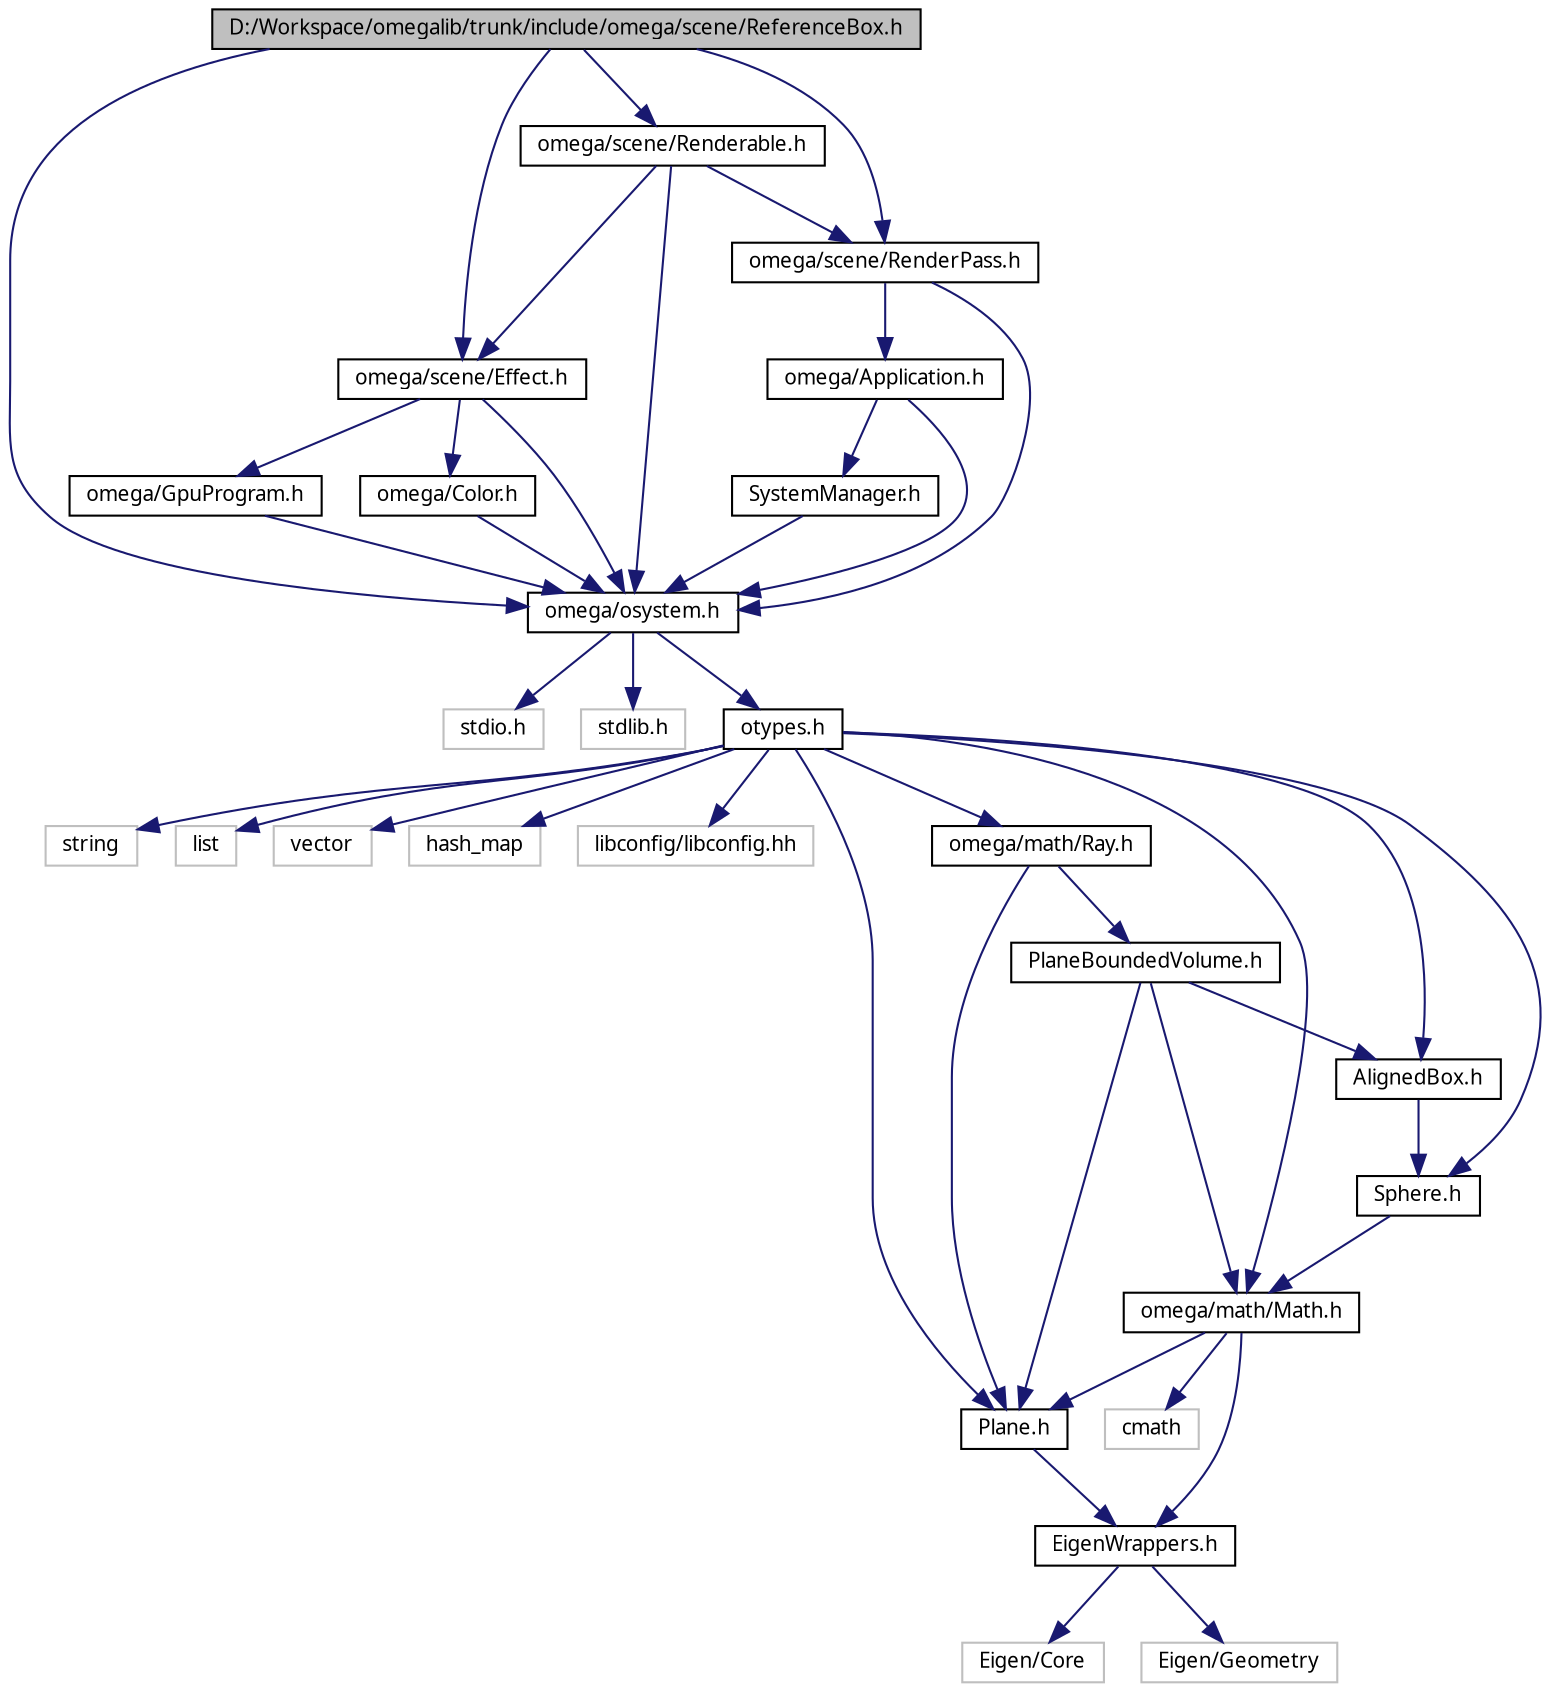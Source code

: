 digraph G
{
  bgcolor="transparent";
  edge [fontname="FreeSans.ttf",fontsize="10",labelfontname="FreeSans.ttf",labelfontsize="10"];
  node [fontname="FreeSans.ttf",fontsize="10",shape=record];
  Node1 [label="D:/Workspace/omegalib/trunk/include/omega/scene/ReferenceBox.h",height=0.2,width=0.4,color="black", fillcolor="grey75", style="filled" fontcolor="black"];
  Node1 -> Node2 [color="midnightblue",fontsize="10",style="solid",fontname="FreeSans.ttf"];
  Node2 [label="omega/osystem.h",height=0.2,width=0.4,color="black",URL="$osystem_8h.html"];
  Node2 -> Node3 [color="midnightblue",fontsize="10",style="solid",fontname="FreeSans.ttf"];
  Node3 [label="stdio.h",height=0.2,width=0.4,color="grey75"];
  Node2 -> Node4 [color="midnightblue",fontsize="10",style="solid",fontname="FreeSans.ttf"];
  Node4 [label="stdlib.h",height=0.2,width=0.4,color="grey75"];
  Node2 -> Node5 [color="midnightblue",fontsize="10",style="solid",fontname="FreeSans.ttf"];
  Node5 [label="otypes.h",height=0.2,width=0.4,color="black",URL="$otypes_8h.html"];
  Node5 -> Node6 [color="midnightblue",fontsize="10",style="solid",fontname="FreeSans.ttf"];
  Node6 [label="string",height=0.2,width=0.4,color="grey75"];
  Node5 -> Node7 [color="midnightblue",fontsize="10",style="solid",fontname="FreeSans.ttf"];
  Node7 [label="list",height=0.2,width=0.4,color="grey75"];
  Node5 -> Node8 [color="midnightblue",fontsize="10",style="solid",fontname="FreeSans.ttf"];
  Node8 [label="vector",height=0.2,width=0.4,color="grey75"];
  Node5 -> Node9 [color="midnightblue",fontsize="10",style="solid",fontname="FreeSans.ttf"];
  Node9 [label="hash_map",height=0.2,width=0.4,color="grey75"];
  Node5 -> Node10 [color="midnightblue",fontsize="10",style="solid",fontname="FreeSans.ttf"];
  Node10 [label="libconfig/libconfig.hh",height=0.2,width=0.4,color="grey75"];
  Node5 -> Node11 [color="midnightblue",fontsize="10",style="solid",fontname="FreeSans.ttf"];
  Node11 [label="omega/math/Math.h",height=0.2,width=0.4,color="black",URL="$_math_8h.html"];
  Node11 -> Node12 [color="midnightblue",fontsize="10",style="solid",fontname="FreeSans.ttf"];
  Node12 [label="cmath",height=0.2,width=0.4,color="grey75"];
  Node11 -> Node13 [color="midnightblue",fontsize="10",style="solid",fontname="FreeSans.ttf"];
  Node13 [label="Plane.h",height=0.2,width=0.4,color="black",URL="$_plane_8h.html"];
  Node13 -> Node14 [color="midnightblue",fontsize="10",style="solid",fontname="FreeSans.ttf"];
  Node14 [label="EigenWrappers.h",height=0.2,width=0.4,color="black",URL="$_eigen_wrappers_8h.html"];
  Node14 -> Node15 [color="midnightblue",fontsize="10",style="solid",fontname="FreeSans.ttf"];
  Node15 [label="Eigen/Core",height=0.2,width=0.4,color="grey75"];
  Node14 -> Node16 [color="midnightblue",fontsize="10",style="solid",fontname="FreeSans.ttf"];
  Node16 [label="Eigen/Geometry",height=0.2,width=0.4,color="grey75"];
  Node11 -> Node14 [color="midnightblue",fontsize="10",style="solid",fontname="FreeSans.ttf"];
  Node5 -> Node17 [color="midnightblue",fontsize="10",style="solid",fontname="FreeSans.ttf"];
  Node17 [label="omega/math/Ray.h",height=0.2,width=0.4,color="black",URL="$_ray_8h.html"];
  Node17 -> Node13 [color="midnightblue",fontsize="10",style="solid",fontname="FreeSans.ttf"];
  Node17 -> Node18 [color="midnightblue",fontsize="10",style="solid",fontname="FreeSans.ttf"];
  Node18 [label="PlaneBoundedVolume.h",height=0.2,width=0.4,color="black",URL="$_plane_bounded_volume_8h.html"];
  Node18 -> Node19 [color="midnightblue",fontsize="10",style="solid",fontname="FreeSans.ttf"];
  Node19 [label="AlignedBox.h",height=0.2,width=0.4,color="black",URL="$_aligned_box_8h.html"];
  Node19 -> Node20 [color="midnightblue",fontsize="10",style="solid",fontname="FreeSans.ttf"];
  Node20 [label="Sphere.h",height=0.2,width=0.4,color="black",URL="$_sphere_8h.html"];
  Node20 -> Node11 [color="midnightblue",fontsize="10",style="solid",fontname="FreeSans.ttf"];
  Node18 -> Node11 [color="midnightblue",fontsize="10",style="solid",fontname="FreeSans.ttf"];
  Node18 -> Node13 [color="midnightblue",fontsize="10",style="solid",fontname="FreeSans.ttf"];
  Node5 -> Node19 [color="midnightblue",fontsize="10",style="solid",fontname="FreeSans.ttf"];
  Node5 -> Node20 [color="midnightblue",fontsize="10",style="solid",fontname="FreeSans.ttf"];
  Node5 -> Node13 [color="midnightblue",fontsize="10",style="solid",fontname="FreeSans.ttf"];
  Node1 -> Node21 [color="midnightblue",fontsize="10",style="solid",fontname="FreeSans.ttf"];
  Node21 [label="omega/scene/Renderable.h",height=0.2,width=0.4,color="black",URL="$_renderable_8h.html"];
  Node21 -> Node2 [color="midnightblue",fontsize="10",style="solid",fontname="FreeSans.ttf"];
  Node21 -> Node22 [color="midnightblue",fontsize="10",style="solid",fontname="FreeSans.ttf"];
  Node22 [label="omega/scene/Effect.h",height=0.2,width=0.4,color="black",URL="$_effect_8h.html"];
  Node22 -> Node2 [color="midnightblue",fontsize="10",style="solid",fontname="FreeSans.ttf"];
  Node22 -> Node23 [color="midnightblue",fontsize="10",style="solid",fontname="FreeSans.ttf"];
  Node23 [label="omega/GpuProgram.h",height=0.2,width=0.4,color="black",URL="$_gpu_program_8h.html"];
  Node23 -> Node2 [color="midnightblue",fontsize="10",style="solid",fontname="FreeSans.ttf"];
  Node22 -> Node24 [color="midnightblue",fontsize="10",style="solid",fontname="FreeSans.ttf"];
  Node24 [label="omega/Color.h",height=0.2,width=0.4,color="black",URL="$_color_8h.html"];
  Node24 -> Node2 [color="midnightblue",fontsize="10",style="solid",fontname="FreeSans.ttf"];
  Node21 -> Node25 [color="midnightblue",fontsize="10",style="solid",fontname="FreeSans.ttf"];
  Node25 [label="omega/scene/RenderPass.h",height=0.2,width=0.4,color="black",URL="$_render_pass_8h.html"];
  Node25 -> Node2 [color="midnightblue",fontsize="10",style="solid",fontname="FreeSans.ttf"];
  Node25 -> Node26 [color="midnightblue",fontsize="10",style="solid",fontname="FreeSans.ttf"];
  Node26 [label="omega/Application.h",height=0.2,width=0.4,color="black",URL="$_application_8h.html"];
  Node26 -> Node2 [color="midnightblue",fontsize="10",style="solid",fontname="FreeSans.ttf"];
  Node26 -> Node27 [color="midnightblue",fontsize="10",style="solid",fontname="FreeSans.ttf"];
  Node27 [label="SystemManager.h",height=0.2,width=0.4,color="black",URL="$_system_manager_8h.html"];
  Node27 -> Node2 [color="midnightblue",fontsize="10",style="solid",fontname="FreeSans.ttf"];
  Node1 -> Node22 [color="midnightblue",fontsize="10",style="solid",fontname="FreeSans.ttf"];
  Node1 -> Node25 [color="midnightblue",fontsize="10",style="solid",fontname="FreeSans.ttf"];
}
